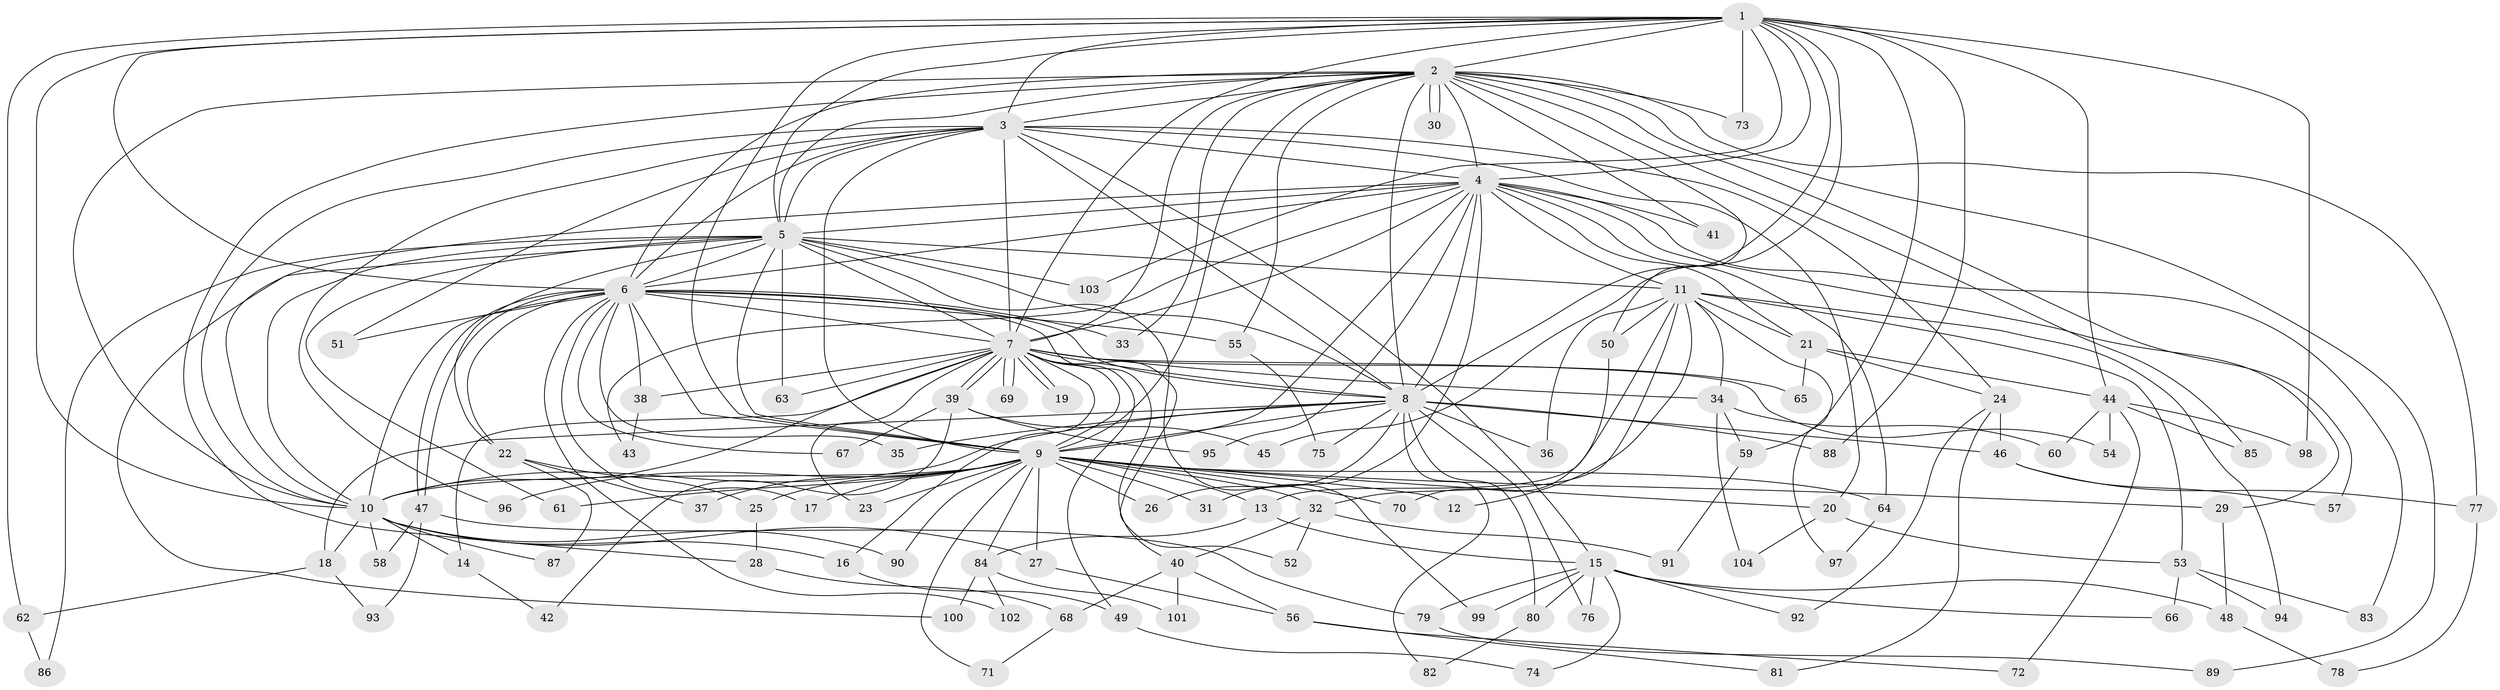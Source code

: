 // Generated by graph-tools (version 1.1) at 2025/34/03/09/25 02:34:50]
// undirected, 104 vertices, 233 edges
graph export_dot {
graph [start="1"]
  node [color=gray90,style=filled];
  1;
  2;
  3;
  4;
  5;
  6;
  7;
  8;
  9;
  10;
  11;
  12;
  13;
  14;
  15;
  16;
  17;
  18;
  19;
  20;
  21;
  22;
  23;
  24;
  25;
  26;
  27;
  28;
  29;
  30;
  31;
  32;
  33;
  34;
  35;
  36;
  37;
  38;
  39;
  40;
  41;
  42;
  43;
  44;
  45;
  46;
  47;
  48;
  49;
  50;
  51;
  52;
  53;
  54;
  55;
  56;
  57;
  58;
  59;
  60;
  61;
  62;
  63;
  64;
  65;
  66;
  67;
  68;
  69;
  70;
  71;
  72;
  73;
  74;
  75;
  76;
  77;
  78;
  79;
  80;
  81;
  82;
  83;
  84;
  85;
  86;
  87;
  88;
  89;
  90;
  91;
  92;
  93;
  94;
  95;
  96;
  97;
  98;
  99;
  100;
  101;
  102;
  103;
  104;
  1 -- 2;
  1 -- 3;
  1 -- 4;
  1 -- 5;
  1 -- 6;
  1 -- 7;
  1 -- 8;
  1 -- 9;
  1 -- 10;
  1 -- 44;
  1 -- 45;
  1 -- 59;
  1 -- 62;
  1 -- 73;
  1 -- 88;
  1 -- 98;
  1 -- 103;
  2 -- 3;
  2 -- 4;
  2 -- 5;
  2 -- 6;
  2 -- 7;
  2 -- 8;
  2 -- 9;
  2 -- 10;
  2 -- 28;
  2 -- 30;
  2 -- 30;
  2 -- 33;
  2 -- 41;
  2 -- 50;
  2 -- 55;
  2 -- 57;
  2 -- 73;
  2 -- 77;
  2 -- 85;
  2 -- 89;
  3 -- 4;
  3 -- 5;
  3 -- 6;
  3 -- 7;
  3 -- 8;
  3 -- 9;
  3 -- 10;
  3 -- 15;
  3 -- 20;
  3 -- 24;
  3 -- 51;
  3 -- 96;
  4 -- 5;
  4 -- 6;
  4 -- 7;
  4 -- 8;
  4 -- 9;
  4 -- 10;
  4 -- 11;
  4 -- 21;
  4 -- 29;
  4 -- 31;
  4 -- 41;
  4 -- 43;
  4 -- 64;
  4 -- 83;
  4 -- 95;
  5 -- 6;
  5 -- 7;
  5 -- 8;
  5 -- 9;
  5 -- 10;
  5 -- 11;
  5 -- 22;
  5 -- 61;
  5 -- 63;
  5 -- 86;
  5 -- 99;
  5 -- 100;
  5 -- 103;
  6 -- 7;
  6 -- 8;
  6 -- 9;
  6 -- 10;
  6 -- 17;
  6 -- 22;
  6 -- 33;
  6 -- 35;
  6 -- 38;
  6 -- 40;
  6 -- 47;
  6 -- 47;
  6 -- 51;
  6 -- 55;
  6 -- 67;
  6 -- 102;
  7 -- 8;
  7 -- 9;
  7 -- 10;
  7 -- 14;
  7 -- 16;
  7 -- 19;
  7 -- 19;
  7 -- 23;
  7 -- 34;
  7 -- 38;
  7 -- 39;
  7 -- 39;
  7 -- 49;
  7 -- 52;
  7 -- 54;
  7 -- 63;
  7 -- 65;
  7 -- 69;
  7 -- 69;
  8 -- 9;
  8 -- 10;
  8 -- 18;
  8 -- 26;
  8 -- 35;
  8 -- 36;
  8 -- 46;
  8 -- 75;
  8 -- 76;
  8 -- 80;
  8 -- 82;
  8 -- 88;
  9 -- 10;
  9 -- 12;
  9 -- 13;
  9 -- 17;
  9 -- 20;
  9 -- 23;
  9 -- 25;
  9 -- 26;
  9 -- 27;
  9 -- 29;
  9 -- 31;
  9 -- 32;
  9 -- 37;
  9 -- 61;
  9 -- 64;
  9 -- 70;
  9 -- 71;
  9 -- 84;
  9 -- 90;
  9 -- 96;
  10 -- 14;
  10 -- 16;
  10 -- 18;
  10 -- 27;
  10 -- 58;
  10 -- 87;
  10 -- 90;
  11 -- 12;
  11 -- 13;
  11 -- 21;
  11 -- 32;
  11 -- 34;
  11 -- 36;
  11 -- 50;
  11 -- 53;
  11 -- 94;
  11 -- 97;
  13 -- 15;
  13 -- 84;
  14 -- 42;
  15 -- 48;
  15 -- 66;
  15 -- 74;
  15 -- 76;
  15 -- 79;
  15 -- 80;
  15 -- 92;
  15 -- 99;
  16 -- 49;
  18 -- 62;
  18 -- 93;
  20 -- 53;
  20 -- 104;
  21 -- 24;
  21 -- 44;
  21 -- 65;
  22 -- 25;
  22 -- 37;
  22 -- 87;
  24 -- 46;
  24 -- 81;
  24 -- 92;
  25 -- 28;
  27 -- 56;
  28 -- 68;
  29 -- 48;
  32 -- 40;
  32 -- 52;
  32 -- 91;
  34 -- 59;
  34 -- 60;
  34 -- 104;
  38 -- 43;
  39 -- 42;
  39 -- 45;
  39 -- 67;
  39 -- 95;
  40 -- 56;
  40 -- 68;
  40 -- 101;
  44 -- 54;
  44 -- 60;
  44 -- 72;
  44 -- 85;
  44 -- 98;
  46 -- 57;
  46 -- 77;
  47 -- 58;
  47 -- 79;
  47 -- 93;
  48 -- 78;
  49 -- 74;
  50 -- 70;
  53 -- 66;
  53 -- 83;
  53 -- 94;
  55 -- 75;
  56 -- 72;
  56 -- 81;
  59 -- 91;
  62 -- 86;
  64 -- 97;
  68 -- 71;
  77 -- 78;
  79 -- 89;
  80 -- 82;
  84 -- 100;
  84 -- 101;
  84 -- 102;
}
